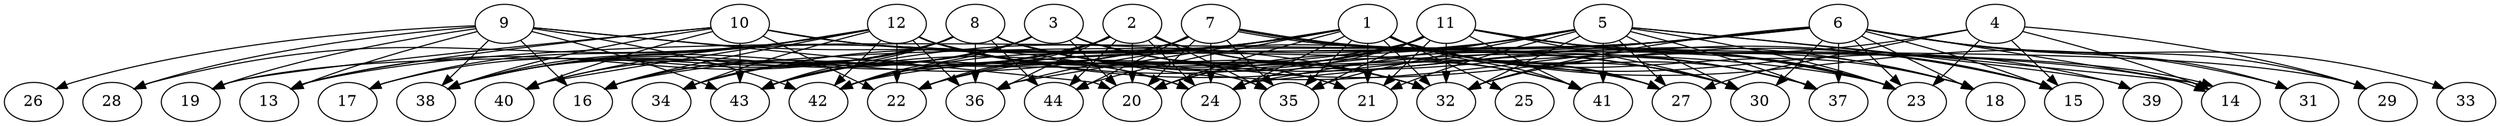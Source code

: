 // DAG (tier=3-complex, mode=data, n=44, ccr=0.522, fat=0.852, density=0.723, regular=0.341, jump=0.293, mindata=4194304, maxdata=33554432)
// DAG automatically generated by daggen at Sun Aug 24 16:33:35 2025
// /home/ermia/Project/Environments/daggen/bin/daggen --dot --ccr 0.522 --fat 0.852 --regular 0.341 --density 0.723 --jump 0.293 --mindata 4194304 --maxdata 33554432 -n 44 
digraph G {
  1 [size="458714439233565440", alpha="0.04", expect_size="229357219616782720"]
  1 -> 18 [size ="480327407501312"]
  1 -> 20 [size ="480327407501312"]
  1 -> 21 [size ="480327407501312"]
  1 -> 22 [size ="480327407501312"]
  1 -> 24 [size ="480327407501312"]
  1 -> 25 [size ="480327407501312"]
  1 -> 27 [size ="480327407501312"]
  1 -> 30 [size ="480327407501312"]
  1 -> 31 [size ="480327407501312"]
  1 -> 32 [size ="480327407501312"]
  1 -> 34 [size ="480327407501312"]
  1 -> 35 [size ="480327407501312"]
  1 -> 36 [size ="480327407501312"]
  1 -> 37 [size ="480327407501312"]
  1 -> 39 [size ="480327407501312"]
  1 -> 40 [size ="480327407501312"]
  1 -> 41 [size ="480327407501312"]
  1 -> 42 [size ="480327407501312"]
  1 -> 44 [size ="480327407501312"]
  2 [size="450994620572165472256", alpha="0.11", expect_size="225497310286082736128"]
  2 -> 16 [size ="470476094701568"]
  2 -> 20 [size ="470476094701568"]
  2 -> 22 [size ="470476094701568"]
  2 -> 24 [size ="470476094701568"]
  2 -> 27 [size ="470476094701568"]
  2 -> 35 [size ="470476094701568"]
  2 -> 36 [size ="470476094701568"]
  2 -> 37 [size ="470476094701568"]
  2 -> 38 [size ="470476094701568"]
  2 -> 41 [size ="470476094701568"]
  2 -> 42 [size ="470476094701568"]
  2 -> 44 [size ="470476094701568"]
  3 [size="711215164183556390912", alpha="0.04", expect_size="355607582091778195456"]
  3 -> 15 [size ="637417514074112"]
  3 -> 20 [size ="637417514074112"]
  3 -> 32 [size ="637417514074112"]
  3 -> 34 [size ="637417514074112"]
  3 -> 37 [size ="637417514074112"]
  3 -> 38 [size ="637417514074112"]
  3 -> 40 [size ="637417514074112"]
  3 -> 42 [size ="637417514074112"]
  3 -> 43 [size ="637417514074112"]
  4 [size="2931850123959852859392", alpha="0.18", expect_size="1465925061979926429696"]
  4 -> 14 [size ="1638769342021632"]
  4 -> 15 [size ="1638769342021632"]
  4 -> 23 [size ="1638769342021632"]
  4 -> 27 [size ="1638769342021632"]
  4 -> 29 [size ="1638769342021632"]
  4 -> 32 [size ="1638769342021632"]
  5 [size="912918877211876352", alpha="0.17", expect_size="456459438605938176"]
  5 -> 14 [size ="2336417925562368"]
  5 -> 20 [size ="2336417925562368"]
  5 -> 21 [size ="2336417925562368"]
  5 -> 23 [size ="2336417925562368"]
  5 -> 24 [size ="2336417925562368"]
  5 -> 27 [size ="2336417925562368"]
  5 -> 30 [size ="2336417925562368"]
  5 -> 32 [size ="2336417925562368"]
  5 -> 35 [size ="2336417925562368"]
  5 -> 37 [size ="2336417925562368"]
  5 -> 39 [size ="2336417925562368"]
  5 -> 41 [size ="2336417925562368"]
  5 -> 43 [size ="2336417925562368"]
  6 [size="2493077126120479744", alpha="0.05", expect_size="1246538563060239872"]
  6 -> 13 [size ="1425537360723968"]
  6 -> 14 [size ="1425537360723968"]
  6 -> 15 [size ="1425537360723968"]
  6 -> 16 [size ="1425537360723968"]
  6 -> 18 [size ="1425537360723968"]
  6 -> 23 [size ="1425537360723968"]
  6 -> 24 [size ="1425537360723968"]
  6 -> 29 [size ="1425537360723968"]
  6 -> 30 [size ="1425537360723968"]
  6 -> 31 [size ="1425537360723968"]
  6 -> 32 [size ="1425537360723968"]
  6 -> 33 [size ="1425537360723968"]
  6 -> 36 [size ="1425537360723968"]
  6 -> 37 [size ="1425537360723968"]
  6 -> 42 [size ="1425537360723968"]
  7 [size="650633051007938432", alpha="0.03", expect_size="325316525503969216"]
  7 -> 14 [size ="1010228954923008"]
  7 -> 14 [size ="1010228954923008"]
  7 -> 18 [size ="1010228954923008"]
  7 -> 20 [size ="1010228954923008"]
  7 -> 23 [size ="1010228954923008"]
  7 -> 24 [size ="1010228954923008"]
  7 -> 34 [size ="1010228954923008"]
  7 -> 35 [size ="1010228954923008"]
  7 -> 38 [size ="1010228954923008"]
  7 -> 42 [size ="1010228954923008"]
  7 -> 43 [size ="1010228954923008"]
  7 -> 44 [size ="1010228954923008"]
  8 [size="43559562447785432", alpha="0.08", expect_size="21779781223892716"]
  8 -> 13 [size ="1217036235571200"]
  8 -> 15 [size ="1217036235571200"]
  8 -> 16 [size ="1217036235571200"]
  8 -> 17 [size ="1217036235571200"]
  8 -> 21 [size ="1217036235571200"]
  8 -> 30 [size ="1217036235571200"]
  8 -> 32 [size ="1217036235571200"]
  8 -> 34 [size ="1217036235571200"]
  8 -> 36 [size ="1217036235571200"]
  8 -> 38 [size ="1217036235571200"]
  8 -> 41 [size ="1217036235571200"]
  8 -> 43 [size ="1217036235571200"]
  8 -> 44 [size ="1217036235571200"]
  9 [size="15077688580679049216", alpha="0.17", expect_size="7538844290339524608"]
  9 -> 13 [size ="5206035086180352"]
  9 -> 16 [size ="5206035086180352"]
  9 -> 19 [size ="5206035086180352"]
  9 -> 20 [size ="5206035086180352"]
  9 -> 24 [size ="5206035086180352"]
  9 -> 26 [size ="5206035086180352"]
  9 -> 28 [size ="5206035086180352"]
  9 -> 38 [size ="5206035086180352"]
  9 -> 42 [size ="5206035086180352"]
  9 -> 43 [size ="5206035086180352"]
  10 [size="11596114252167628455936", alpha="0.16", expect_size="5798057126083814227968"]
  10 -> 13 [size ="4098563273392128"]
  10 -> 19 [size ="4098563273392128"]
  10 -> 22 [size ="4098563273392128"]
  10 -> 23 [size ="4098563273392128"]
  10 -> 27 [size ="4098563273392128"]
  10 -> 32 [size ="4098563273392128"]
  10 -> 38 [size ="4098563273392128"]
  10 -> 40 [size ="4098563273392128"]
  10 -> 43 [size ="4098563273392128"]
  11 [size="11969278654656786432", alpha="0.03", expect_size="5984639327328393216"]
  11 -> 15 [size ="6363277281984512"]
  11 -> 18 [size ="6363277281984512"]
  11 -> 19 [size ="6363277281984512"]
  11 -> 20 [size ="6363277281984512"]
  11 -> 21 [size ="6363277281984512"]
  11 -> 22 [size ="6363277281984512"]
  11 -> 23 [size ="6363277281984512"]
  11 -> 24 [size ="6363277281984512"]
  11 -> 29 [size ="6363277281984512"]
  11 -> 30 [size ="6363277281984512"]
  11 -> 32 [size ="6363277281984512"]
  11 -> 35 [size ="6363277281984512"]
  11 -> 41 [size ="6363277281984512"]
  11 -> 43 [size ="6363277281984512"]
  12 [size="14378915339029553610752", alpha="0.02", expect_size="7189457669514776805376"]
  12 -> 16 [size ="4730503898857472"]
  12 -> 17 [size ="4730503898857472"]
  12 -> 21 [size ="4730503898857472"]
  12 -> 22 [size ="4730503898857472"]
  12 -> 23 [size ="4730503898857472"]
  12 -> 24 [size ="4730503898857472"]
  12 -> 28 [size ="4730503898857472"]
  12 -> 30 [size ="4730503898857472"]
  12 -> 32 [size ="4730503898857472"]
  12 -> 34 [size ="4730503898857472"]
  12 -> 35 [size ="4730503898857472"]
  12 -> 36 [size ="4730503898857472"]
  12 -> 38 [size ="4730503898857472"]
  12 -> 40 [size ="4730503898857472"]
  12 -> 42 [size ="4730503898857472"]
  13 [size="826459412763991040", alpha="0.10", expect_size="413229706381995520"]
  14 [size="113327991376312288", alpha="0.01", expect_size="56663995688156144"]
  15 [size="15755532392436986", alpha="0.11", expect_size="7877766196218493"]
  16 [size="4075419661557122560", alpha="0.06", expect_size="2037709830778561280"]
  17 [size="768237038256485564416", alpha="0.16", expect_size="384118519128242782208"]
  18 [size="309284907930834816", alpha="0.15", expect_size="154642453965417408"]
  19 [size="328029324856786944000", alpha="0.16", expect_size="164014662428393472000"]
  20 [size="16430883140121636864", alpha="0.18", expect_size="8215441570060818432"]
  21 [size="1969958128895878234112", alpha="0.02", expect_size="984979064447939117056"]
  22 [size="145603251938174496", alpha="0.06", expect_size="72801625969087248"]
  23 [size="1266966458686829312", alpha="0.16", expect_size="633483229343414656"]
  24 [size="236169724600953792", alpha="0.17", expect_size="118084862300476896"]
  25 [size="3208848462089379905536", alpha="0.06", expect_size="1604424231044689952768"]
  26 [size="132293365242579424", alpha="0.19", expect_size="66146682621289712"]
  27 [size="351415405985970880", alpha="0.10", expect_size="175707702992985440"]
  28 [size="325563082071271680", alpha="0.04", expect_size="162781541035635840"]
  29 [size="6887660488565474304", alpha="0.10", expect_size="3443830244282737152"]
  30 [size="32988694578443845632000", alpha="0.03", expect_size="16494347289221922816000"]
  31 [size="16520407111732660224", alpha="0.11", expect_size="8260203555866330112"]
  32 [size="6186182461390158036992", alpha="0.17", expect_size="3093091230695079018496"]
  33 [size="119835101983789296", alpha="0.04", expect_size="59917550991894648"]
  34 [size="14610848330631062", alpha="0.20", expect_size="7305424165315531"]
  35 [size="364518257614624129024", alpha="0.00", expect_size="182259128807312064512"]
  36 [size="5742755200023163568128", alpha="0.19", expect_size="2871377600011581784064"]
  37 [size="17595475989364736000000", alpha="0.14", expect_size="8797737994682368000000"]
  38 [size="159048632602319968", alpha="0.18", expect_size="79524316301159984"]
  39 [size="447511371897775104", alpha="0.09", expect_size="223755685948887552"]
  40 [size="420470003640143296", alpha="0.06", expect_size="210235001820071648"]
  41 [size="9230381566542444544", alpha="0.00", expect_size="4615190783271222272"]
  42 [size="7595049544866295808", alpha="0.13", expect_size="3797524772433147904"]
  43 [size="7758854768467785023488", alpha="0.20", expect_size="3879427384233892511744"]
  44 [size="120855072261875200", alpha="0.03", expect_size="60427536130937600"]
}